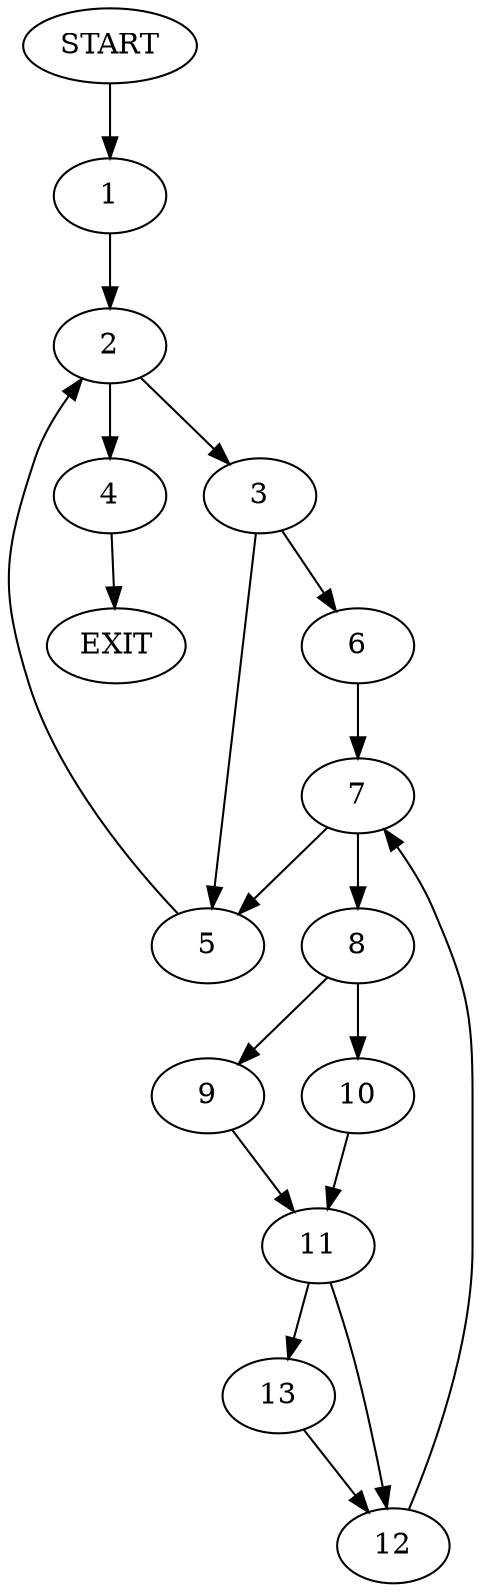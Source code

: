 digraph {
0 [label="START"]
14 [label="EXIT"]
0 -> 1
1 -> 2
2 -> 3
2 -> 4
4 -> 14
3 -> 5
3 -> 6
5 -> 2
6 -> 7
7 -> 5
7 -> 8
8 -> 9
8 -> 10
9 -> 11
10 -> 11
11 -> 12
11 -> 13
13 -> 12
12 -> 7
}
